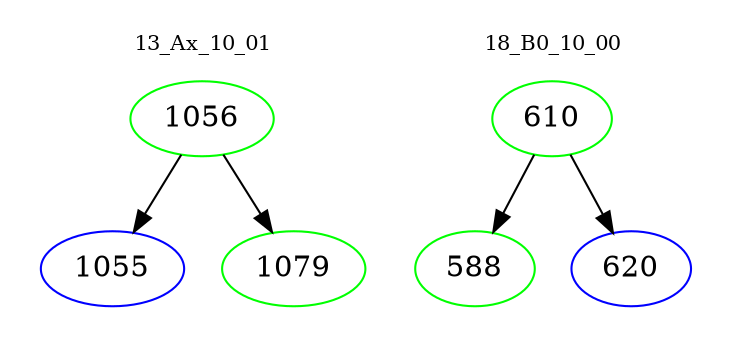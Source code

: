 digraph{
subgraph cluster_0 {
color = white
label = "13_Ax_10_01";
fontsize=10;
T0_1056 [label="1056", color="green"]
T0_1056 -> T0_1055 [color="black"]
T0_1055 [label="1055", color="blue"]
T0_1056 -> T0_1079 [color="black"]
T0_1079 [label="1079", color="green"]
}
subgraph cluster_1 {
color = white
label = "18_B0_10_00";
fontsize=10;
T1_610 [label="610", color="green"]
T1_610 -> T1_588 [color="black"]
T1_588 [label="588", color="green"]
T1_610 -> T1_620 [color="black"]
T1_620 [label="620", color="blue"]
}
}
